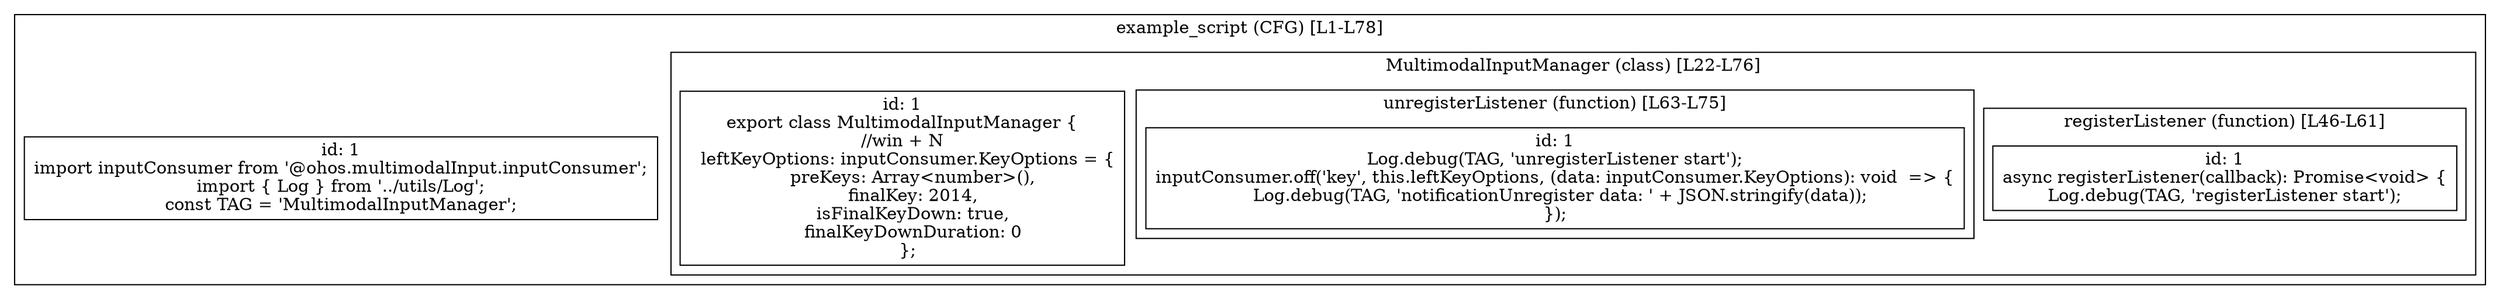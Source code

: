 digraph "35.ts" {
  subgraph "cluster_1" {
    label="example_script (CFG) [L1-L78]";
    node_1_1 [label="id: 1\nimport inputConsumer from '@ohos.multimodalInput.inputConsumer';
import { Log } from '../utils/Log';
const TAG = 'MultimodalInputManager';", shape=box];
  subgraph "cluster_2" {
    label="MultimodalInputManager (class) [L22-L76]";
    node_2_1 [label="id: 1\nexport class MultimodalInputManager {
//win + N
  leftKeyOptions: inputConsumer.KeyOptions = {
    preKeys: Array<number>(),
    finalKey: 2014,
    isFinalKeyDown: true,
    finalKeyDownDuration: 0
  };", shape=box];
  subgraph "cluster_3" {
    label="registerListener (function) [L46-L61]";
    node_3_1 [label="id: 1\nasync registerListener(callback): Promise<void> {
Log.debug(TAG, 'registerListener start');", shape=box];
  }
  subgraph "cluster_4" {
    label="unregisterListener (function) [L63-L75]";
    node_4_1 [label="id: 1\nLog.debug(TAG, 'unregisterListener start');
inputConsumer.off('key', this.leftKeyOptions, (data: inputConsumer.KeyOptions): void  => {
  Log.debug(TAG, 'notificationUnregister data: ' + JSON.stringify(data));
});", shape=box];
  }
  }
  }
}
